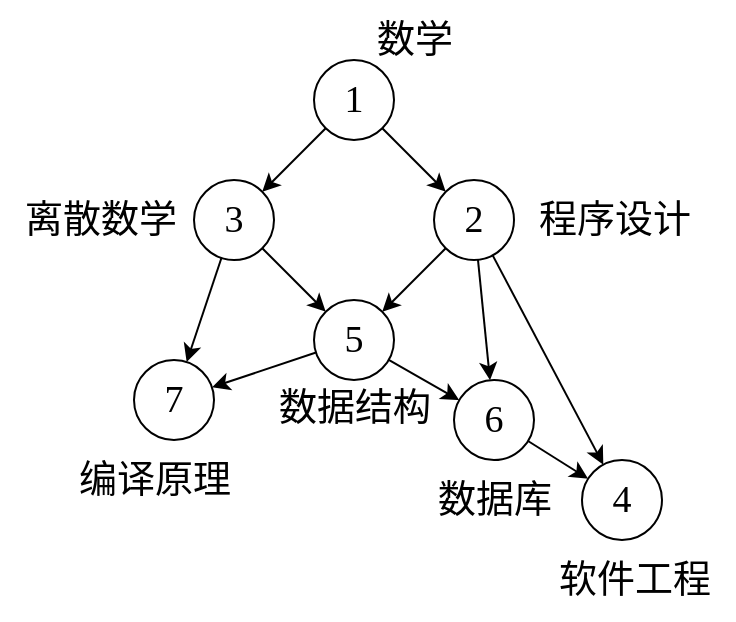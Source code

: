 <mxfile version="23.0.2" type="device">
  <diagram id="JrA1i89jau-NlZL4Pe7Y" name="第 1 页">
    <mxGraphModel dx="954" dy="674" grid="1" gridSize="10" guides="1" tooltips="1" connect="1" arrows="1" fold="1" page="1" pageScale="1" pageWidth="827" pageHeight="1169" math="0" shadow="0">
      <root>
        <mxCell id="0" />
        <mxCell id="1" parent="0" />
        <mxCell id="9" style="edgeStyle=none;html=1;" parent="1" source="2" target="3" edge="1">
          <mxGeometry relative="1" as="geometry" />
        </mxCell>
        <mxCell id="10" style="edgeStyle=none;html=1;" parent="1" source="2" target="4" edge="1">
          <mxGeometry relative="1" as="geometry" />
        </mxCell>
        <mxCell id="2" value="1" style="ellipse;whiteSpace=wrap;html=1;fontFamily=Times New Roman;fontSize=19;" parent="1" vertex="1">
          <mxGeometry x="280" y="80" width="40" height="40" as="geometry" />
        </mxCell>
        <mxCell id="12" style="edgeStyle=none;html=1;" parent="1" source="3" target="5" edge="1">
          <mxGeometry relative="1" as="geometry" />
        </mxCell>
        <mxCell id="14" style="edgeStyle=none;html=1;" parent="1" source="3" target="6" edge="1">
          <mxGeometry relative="1" as="geometry" />
        </mxCell>
        <mxCell id="3" value="3" style="ellipse;whiteSpace=wrap;html=1;fontFamily=Times New Roman;fontSize=19;" parent="1" vertex="1">
          <mxGeometry x="220" y="140" width="40" height="40" as="geometry" />
        </mxCell>
        <mxCell id="11" style="edgeStyle=none;html=1;" parent="1" source="4" target="5" edge="1">
          <mxGeometry relative="1" as="geometry" />
        </mxCell>
        <mxCell id="17" style="edgeStyle=none;html=1;" parent="1" source="4" target="7" edge="1">
          <mxGeometry relative="1" as="geometry" />
        </mxCell>
        <mxCell id="18" style="edgeStyle=none;html=1;" parent="1" source="4" target="8" edge="1">
          <mxGeometry relative="1" as="geometry" />
        </mxCell>
        <mxCell id="4" value="2" style="ellipse;whiteSpace=wrap;html=1;fontFamily=Times New Roman;fontSize=19;" parent="1" vertex="1">
          <mxGeometry x="340" y="140" width="40" height="40" as="geometry" />
        </mxCell>
        <mxCell id="13" style="edgeStyle=none;html=1;" parent="1" source="5" target="6" edge="1">
          <mxGeometry relative="1" as="geometry" />
        </mxCell>
        <mxCell id="15" style="edgeStyle=none;html=1;" parent="1" source="5" target="7" edge="1">
          <mxGeometry relative="1" as="geometry" />
        </mxCell>
        <mxCell id="5" value="5" style="ellipse;whiteSpace=wrap;html=1;fontFamily=Times New Roman;fontSize=19;" parent="1" vertex="1">
          <mxGeometry x="280" y="200" width="40" height="40" as="geometry" />
        </mxCell>
        <mxCell id="6" value="7" style="ellipse;whiteSpace=wrap;html=1;fontFamily=Times New Roman;fontSize=19;" parent="1" vertex="1">
          <mxGeometry x="190" y="230" width="40" height="40" as="geometry" />
        </mxCell>
        <mxCell id="16" style="edgeStyle=none;html=1;" parent="1" source="7" target="8" edge="1">
          <mxGeometry relative="1" as="geometry" />
        </mxCell>
        <mxCell id="7" value="6" style="ellipse;whiteSpace=wrap;html=1;fontFamily=Times New Roman;fontSize=19;" parent="1" vertex="1">
          <mxGeometry x="350" y="240" width="40" height="40" as="geometry" />
        </mxCell>
        <mxCell id="8" value="4" style="ellipse;whiteSpace=wrap;html=1;fontFamily=Times New Roman;fontSize=19;" parent="1" vertex="1">
          <mxGeometry x="414" y="280" width="40" height="40" as="geometry" />
        </mxCell>
        <mxCell id="19" value="数学" style="text;html=1;align=center;verticalAlign=middle;resizable=0;points=[];autosize=1;strokeColor=none;fillColor=none;fontSize=19;fontFamily=SimSun;" parent="1" vertex="1">
          <mxGeometry x="300" y="50" width="60" height="40" as="geometry" />
        </mxCell>
        <mxCell id="20" value="程序设计" style="text;html=1;align=center;verticalAlign=middle;resizable=0;points=[];autosize=1;strokeColor=none;fillColor=none;fontSize=19;fontFamily=SimSun;" parent="1" vertex="1">
          <mxGeometry x="380" y="140" width="100" height="40" as="geometry" />
        </mxCell>
        <mxCell id="21" value="离散数学" style="text;html=1;align=center;verticalAlign=middle;resizable=0;points=[];autosize=1;strokeColor=none;fillColor=none;fontSize=19;fontFamily=SimSun;" parent="1" vertex="1">
          <mxGeometry x="123" y="140" width="100" height="40" as="geometry" />
        </mxCell>
        <mxCell id="22" value="数据结构" style="text;html=1;align=center;verticalAlign=middle;resizable=0;points=[];autosize=1;strokeColor=none;fillColor=none;fontSize=19;fontFamily=SimSun;" parent="1" vertex="1">
          <mxGeometry x="250" y="234" width="100" height="40" as="geometry" />
        </mxCell>
        <mxCell id="23" value="编译原理" style="text;html=1;align=center;verticalAlign=middle;resizable=0;points=[];autosize=1;strokeColor=none;fillColor=none;fontSize=19;fontFamily=SimSun;" parent="1" vertex="1">
          <mxGeometry x="150" y="270" width="100" height="40" as="geometry" />
        </mxCell>
        <mxCell id="24" value="数据库" style="text;html=1;align=center;verticalAlign=middle;resizable=0;points=[];autosize=1;strokeColor=none;fillColor=none;fontSize=19;fontFamily=SimSun;" parent="1" vertex="1">
          <mxGeometry x="330" y="280" width="80" height="40" as="geometry" />
        </mxCell>
        <mxCell id="25" value="软件工程" style="text;html=1;align=center;verticalAlign=middle;resizable=0;points=[];autosize=1;strokeColor=none;fillColor=none;fontSize=19;fontFamily=SimSun;" parent="1" vertex="1">
          <mxGeometry x="390" y="320" width="100" height="40" as="geometry" />
        </mxCell>
      </root>
    </mxGraphModel>
  </diagram>
</mxfile>
